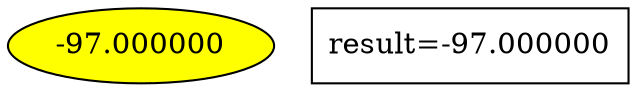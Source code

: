 digraph G {
7 [style = filled, label="-97.000000", fillcolor="yellow"];
"result=-97.000000" [shape=box];
}
